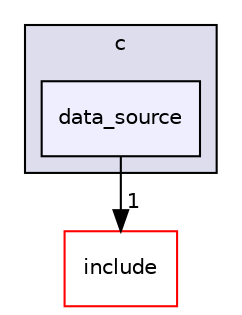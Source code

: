 digraph "/home/runner/work/cpp-sdks/cpp-sdks/libs/common/src/bindings/c/data_source" {
  compound=true
  node [ fontsize="10", fontname="Helvetica"];
  edge [ labelfontsize="10", labelfontname="Helvetica"];
  subgraph clusterdir_0aa2c7a11627ae3b29503c4d1e362b1b {
    graph [ bgcolor="#ddddee", pencolor="black", label="c" fontname="Helvetica", fontsize="10", URL="dir_0aa2c7a11627ae3b29503c4d1e362b1b.html"]
  dir_0c4adbcf4b85c6dbe487857955e34064 [shape=box, label="data_source", style="filled", fillcolor="#eeeeff", pencolor="black", URL="dir_0c4adbcf4b85c6dbe487857955e34064.html"];
  }
  dir_11fbc4217d50ab21044e5ad6614aede5 [shape=box label="include" fillcolor="white" style="filled" color="red" URL="dir_11fbc4217d50ab21044e5ad6614aede5.html"];
  dir_0c4adbcf4b85c6dbe487857955e34064->dir_11fbc4217d50ab21044e5ad6614aede5 [headlabel="1", labeldistance=1.5 headhref="dir_000024_000001.html"];
}
